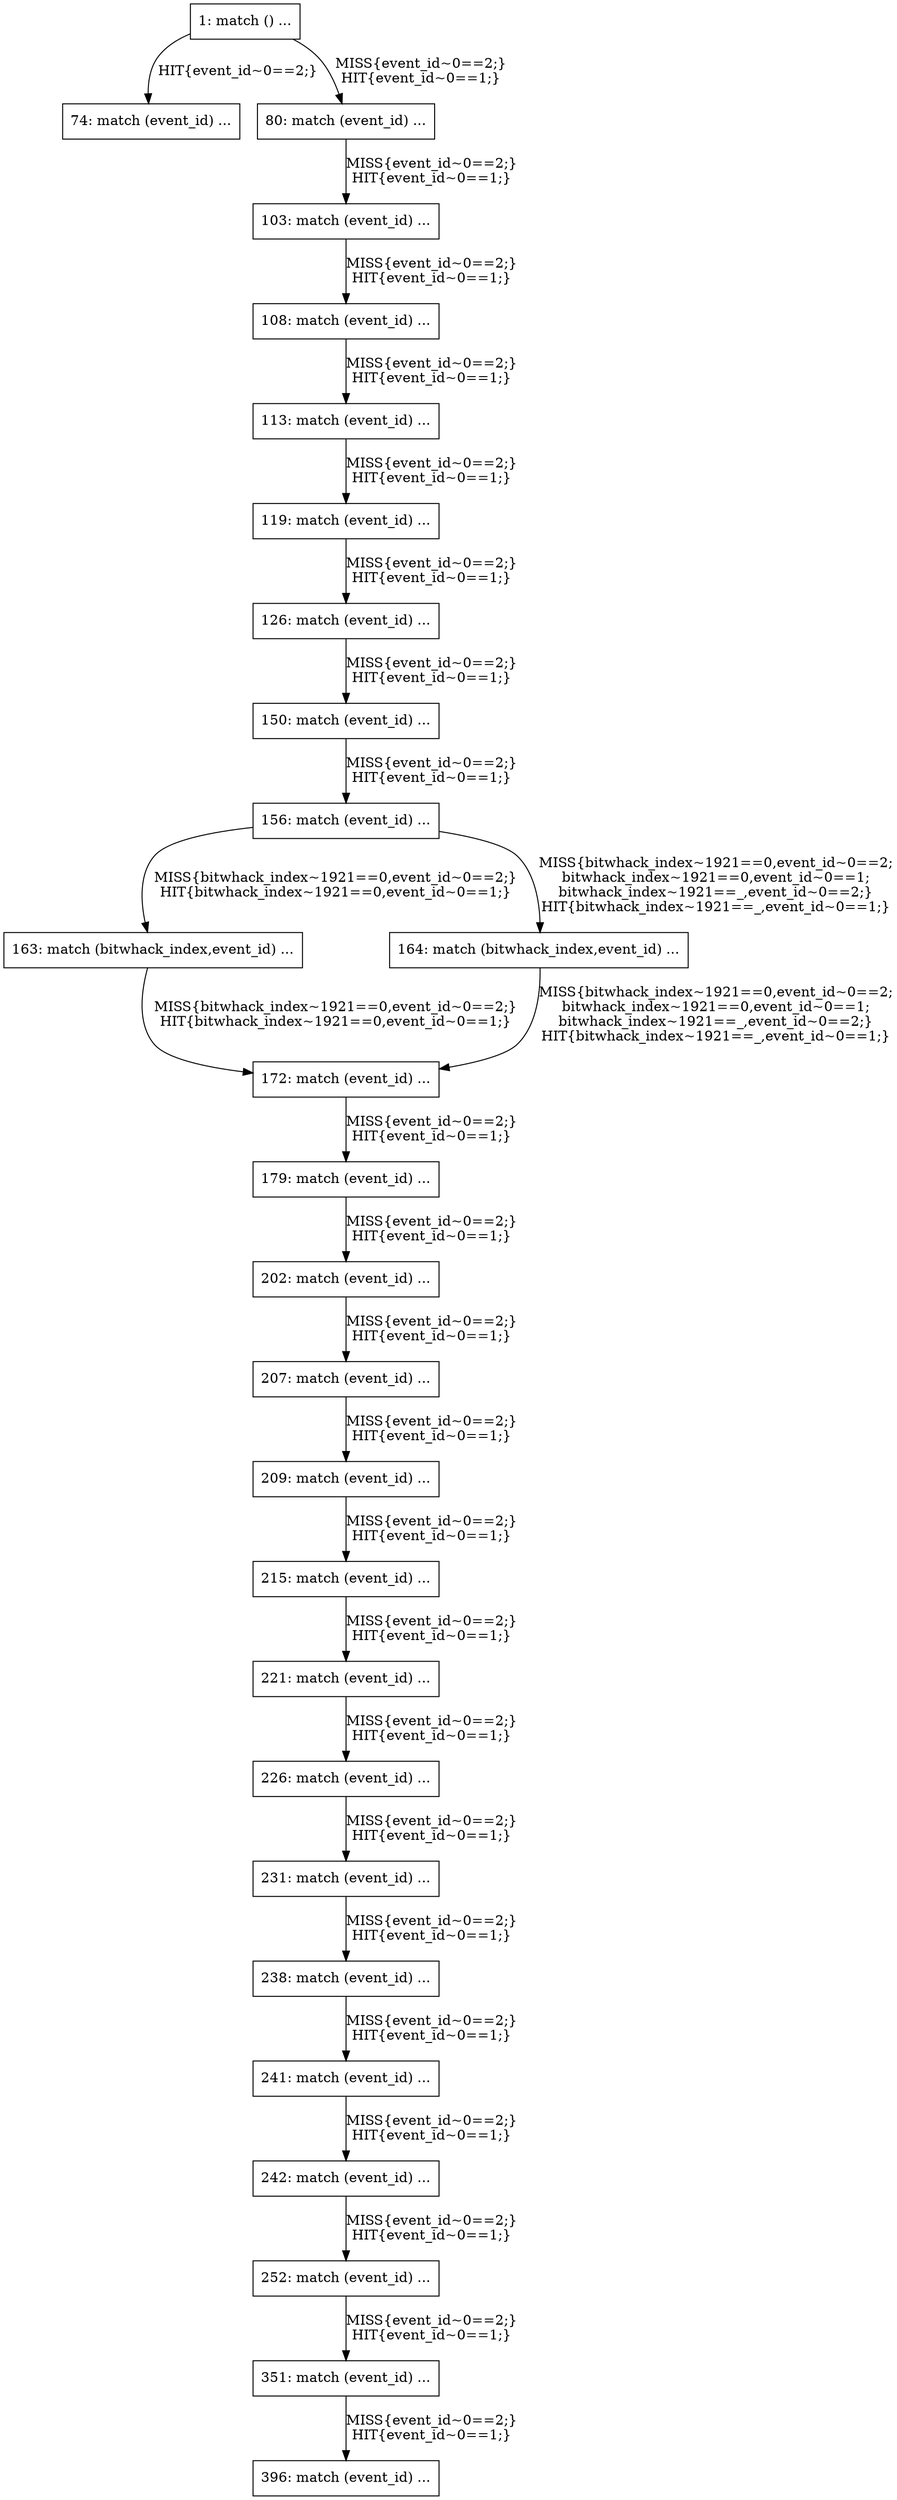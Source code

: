 digraph G {
  "1: match () ...
" [shape=box, ];
  "74: match (event_id) ...
" [shape=box, ];
  "80: match (event_id) ...
" [shape=box, ];
  "103: match (event_id) ...
" [shape=box, ];
  "108: match (event_id) ...
" [shape=box, ];
  "113: match (event_id) ...
" [shape=box, ];
  "119: match (event_id) ...
" [shape=box, ];
  "126: match (event_id) ...
" [shape=box, ];
  "150: match (event_id) ...
" [shape=box, ];
  "156: match (event_id) ...
" [shape=box, ];
  "163: match (bitwhack_index,event_id) ...
" [shape=box, ];
  "164: match (bitwhack_index,event_id) ...
" [shape=box, ];
  "172: match (event_id) ...
" [shape=box, ];
  "179: match (event_id) ...
" [shape=box, ];
  "202: match (event_id) ...
" [shape=box, ];
  "207: match (event_id) ...
" [shape=box, ];
  "209: match (event_id) ...
" [shape=box, ];
  "215: match (event_id) ...
" [shape=box, ];
  "221: match (event_id) ...
" [shape=box, ];
  "226: match (event_id) ...
" [shape=box, ];
  "231: match (event_id) ...
" [shape=box, ];
  "238: match (event_id) ...
" [shape=box, ];
  "241: match (event_id) ...
" [shape=box, ];
  "242: match (event_id) ...
" [shape=box, ];
  "252: match (event_id) ...
" [shape=box, ];
  "351: match (event_id) ...
" [shape=box, ];
  "396: match (event_id) ...
" [shape=box, ];
  
  
  "1: match () ...
" -> "74: match (event_id) ...
" [label="HIT{event_id~0==2;}",
                                                     ];
  "1: match () ...
" -> "80: match (event_id) ...
" [label="MISS{event_id~0==2;}
HIT{event_id~0==1;}",
                                                     ];
  "80: match (event_id) ...
" -> "103: match (event_id) ...
" [label="MISS{event_id~0==2;}
HIT{event_id~0==1;}",
                                                               ];
  "103: match (event_id) ...
" -> "108: match (event_id) ...
" [label="MISS{event_id~0==2;}
HIT{event_id~0==1;}",
                                                                ];
  "108: match (event_id) ...
" -> "113: match (event_id) ...
" [label="MISS{event_id~0==2;}
HIT{event_id~0==1;}",
                                                                ];
  "113: match (event_id) ...
" -> "119: match (event_id) ...
" [label="MISS{event_id~0==2;}
HIT{event_id~0==1;}",
                                                                ];
  "119: match (event_id) ...
" -> "126: match (event_id) ...
" [label="MISS{event_id~0==2;}
HIT{event_id~0==1;}",
                                                                ];
  "126: match (event_id) ...
" -> "150: match (event_id) ...
" [label="MISS{event_id~0==2;}
HIT{event_id~0==1;}",
                                                                ];
  "150: match (event_id) ...
" -> "156: match (event_id) ...
" [label="MISS{event_id~0==2;}
HIT{event_id~0==1;}",
                                                                ];
  "156: match (event_id) ...
" -> "163: match (bitwhack_index,event_id) ...
" [
  label="MISS{bitwhack_index~1921==0,event_id~0==2;}
HIT{bitwhack_index~1921==0,event_id~0==1;}",
  ];
  "156: match (event_id) ...
" -> "164: match (bitwhack_index,event_id) ...
" [
  label="MISS{bitwhack_index~1921==0,event_id~0==2;
bitwhack_index~1921==0,event_id~0==1;
bitwhack_index~1921==_,event_id~0==2;}
HIT{bitwhack_index~1921==_,event_id~0==1;}",
  ];
  "163: match (bitwhack_index,event_id) ...
" -> "172: match (event_id) ...
" [
  label="MISS{bitwhack_index~1921==0,event_id~0==2;}
HIT{bitwhack_index~1921==0,event_id~0==1;}",
  ];
  "164: match (bitwhack_index,event_id) ...
" -> "172: match (event_id) ...
" [
  label="MISS{bitwhack_index~1921==0,event_id~0==2;
bitwhack_index~1921==0,event_id~0==1;
bitwhack_index~1921==_,event_id~0==2;}
HIT{bitwhack_index~1921==_,event_id~0==1;}",
  ];
  "172: match (event_id) ...
" -> "179: match (event_id) ...
" [label="MISS{event_id~0==2;}
HIT{event_id~0==1;}",
                                                                ];
  "179: match (event_id) ...
" -> "202: match (event_id) ...
" [label="MISS{event_id~0==2;}
HIT{event_id~0==1;}",
                                                                ];
  "202: match (event_id) ...
" -> "207: match (event_id) ...
" [label="MISS{event_id~0==2;}
HIT{event_id~0==1;}",
                                                                ];
  "207: match (event_id) ...
" -> "209: match (event_id) ...
" [label="MISS{event_id~0==2;}
HIT{event_id~0==1;}",
                                                                ];
  "209: match (event_id) ...
" -> "215: match (event_id) ...
" [label="MISS{event_id~0==2;}
HIT{event_id~0==1;}",
                                                                ];
  "215: match (event_id) ...
" -> "221: match (event_id) ...
" [label="MISS{event_id~0==2;}
HIT{event_id~0==1;}",
                                                                ];
  "221: match (event_id) ...
" -> "226: match (event_id) ...
" [label="MISS{event_id~0==2;}
HIT{event_id~0==1;}",
                                                                ];
  "226: match (event_id) ...
" -> "231: match (event_id) ...
" [label="MISS{event_id~0==2;}
HIT{event_id~0==1;}",
                                                                ];
  "231: match (event_id) ...
" -> "238: match (event_id) ...
" [label="MISS{event_id~0==2;}
HIT{event_id~0==1;}",
                                                                ];
  "238: match (event_id) ...
" -> "241: match (event_id) ...
" [label="MISS{event_id~0==2;}
HIT{event_id~0==1;}",
                                                                ];
  "241: match (event_id) ...
" -> "242: match (event_id) ...
" [label="MISS{event_id~0==2;}
HIT{event_id~0==1;}",
                                                                ];
  "242: match (event_id) ...
" -> "252: match (event_id) ...
" [label="MISS{event_id~0==2;}
HIT{event_id~0==1;}",
                                                                ];
  "252: match (event_id) ...
" -> "351: match (event_id) ...
" [label="MISS{event_id~0==2;}
HIT{event_id~0==1;}",
                                                                ];
  "351: match (event_id) ...
" -> "396: match (event_id) ...
" [label="MISS{event_id~0==2;}
HIT{event_id~0==1;}",
                                                                ];
  
  }